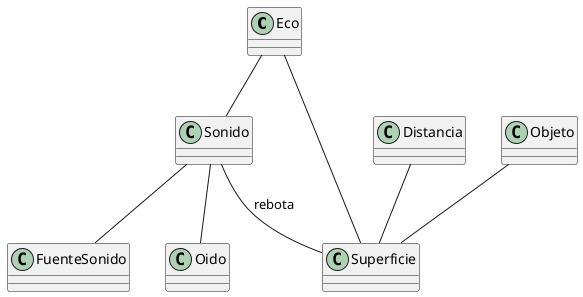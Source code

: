 @startuml

class Eco
class Sonido
class Superficie
class FuenteSonido
class Oido
class Distancia
class Objeto

Eco -- Sonido
Eco -- Superficie
Sonido -- FuenteSonido
Sonido -- Oido
Sonido -- Superficie : "rebota"
Distancia -- Superficie
Objeto -- Superficie
@enduml
